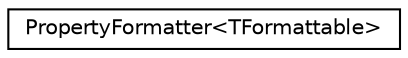 digraph "Graphical Class Hierarchy"
{
  edge [fontname="Helvetica",fontsize="10",labelfontname="Helvetica",labelfontsize="10"];
  node [fontname="Helvetica",fontsize="10",shape=record];
  rankdir="LR";
  Node0 [label="PropertyFormatter\<TFormattable\>",height=0.2,width=0.4,color="black", fillcolor="white", style="filled",URL="$classaworx_1_1lib_1_1strings_1_1format_1_1PropertyFormatter.html"];
}

